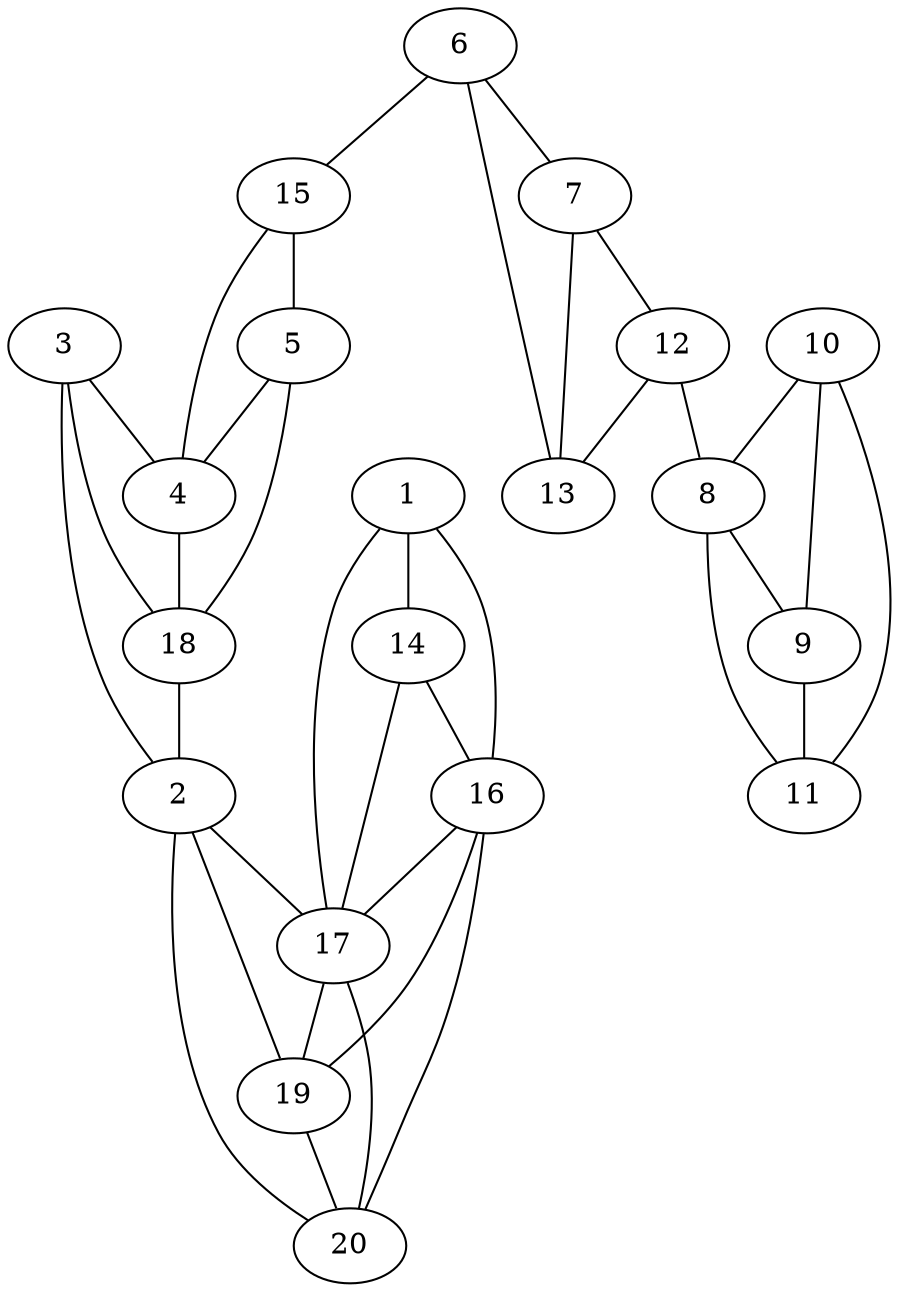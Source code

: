 graph pdb1byi {
	1	 [aaLength=14,
		sequence=KTVASCALLQAAKA,
		type=0];
	14	 [aaLength=7,
		sequence=KRYFVTG,
		type=1];
	1 -- 14	 [distance0="13.0",
		frequency=1,
		type0=1];
	16	 [aaLength=4,
		sequence=TAGY,
		type=1];
	1 -- 16	 [distance0="18.0",
		frequency=1,
		type0=2];
	17	 [aaLength=3,
		sequence=VAS,
		type=1];
	1 -- 17	 [distance0="24.0",
		frequency=1,
		type0=3];
	2	 [aaLength=8,
		sequence=SDALALQR,
		type=0];
	2 -- 17	 [distance0="14.0",
		frequency=1,
		type0=3];
	19	 [aaLength=4,
		sequence=SEKT,
		type=1];
	2 -- 19	 [distance0="10.0",
		frequency=1,
		type0=2];
	20	 [aaLength=4,
		sequence=GLRN,
		type=1];
	2 -- 20	 [distance0="4.0",
		frequency=1,
		type0=1];
	3	 [aaLength=4,
		sequence=YATV,
		type=0];
	3 -- 2	 [distance0="15.0",
		frequency=1,
		type0=3];
	4	 [aaLength=8,
		sequence=PHIISAQE,
		type=0];
	3 -- 4	 [distance0="14.0",
		frequency=1,
		type0=2];
	18	 [aaLength=3,
		sequence=YTF,
		type=1];
	3 -- 18	 [distance0="6.0",
		distance1="0.0",
		frequency=2,
		type0=1,
		type1=4];
	4 -- 18	 [distance0="8.0",
		frequency=1,
		type0=1];
	5	 [aaLength=13,
		sequence=SLVMSAGLRALEQ,
		type=0];
	5 -- 4	 [distance0="13.0",
		frequency=1,
		type0=1];
	5 -- 18	 [distance0="21.0",
		frequency=1,
		type0=3];
	6	 [aaLength=8,
		sequence=FADWVTQE,
		type=0];
	13	 [aaLength=7,
		sequence=PVILVVG,
		type=1];
	6 -- 13	 [distance0="10.0",
		distance1="0.0",
		frequency=2,
		type0=1,
		type1=4];
	7	 [aaLength=14,
		sequence=CINHAMLTAQVIQH,
		type=0];
	6 -- 7	 [distance0="21.0",
		frequency=1,
		type0=3];
	15	 [aaLength=5,
		sequence=WVLVE,
		type=1];
	6 -- 15	 [distance0="19.0",
		frequency=1,
		type0=2];
	7 -- 13	 [distance0="11.0",
		frequency=1,
		type0=1];
	12	 [aaLength=7,
		sequence=LAGWVAN,
		type=1];
	7 -- 12	 [distance0="18.0",
		distance1="0.0",
		frequency=2,
		type0=2,
		type1=4];
	8	 [aaLength=11,
		sequence=HAEYMTTLTRM,
		type=0];
	11	 [aaLength=5,
		sequence=LLGEI,
		type=1];
	8 -- 11	 [distance0="15.0",
		distance1="0.0",
		frequency=2,
		type0=1,
		type1=4];
	9	 [aaLength=3,
		sequence=AEN,
		type=0];
	8 -- 9	 [distance0="23.0",
		frequency=1,
		type0=3];
	9 -- 11	 [distance0="8.0",
		frequency=1,
		type0=1];
	10	 [aaLength=3,
		sequence=GKY,
		type=0];
	10 -- 8	 [distance0="32.0",
		frequency=1,
		type0=3];
	10 -- 11	 [distance0="17.0",
		frequency=1,
		type0=2];
	10 -- 9	 [distance0="9.0",
		frequency=1,
		type0=1];
	12 -- 8	 [distance0="15.0",
		distance1="0.0",
		frequency=2,
		type0=1,
		type1=4];
	12 -- 13	 [distance0="29.0",
		frequency=1,
		type0=3];
	14 -- 16	 [distance0="31.0",
		distance1="0.0",
		frequency=2,
		type0=2,
		type1=4];
	14 -- 17	 [distance0="37.0",
		frequency=1,
		type0=3];
	15 -- 4	 [distance0="29.0",
		frequency=1,
		type0=3];
	15 -- 5	 [distance0="16.0",
		frequency=1,
		type0=1];
	16 -- 17	 [distance0="6.0",
		distance1="0.0",
		frequency=2,
		type0=1,
		type1=4];
	16 -- 19	 [distance0="10.0",
		frequency=1,
		type0=2];
	16 -- 20	 [distance0="16.0",
		frequency=1,
		type0=3];
	17 -- 19	 [distance0="4.0",
		distance1="0.0",
		frequency=2,
		type0=1,
		type1=4];
	17 -- 20	 [distance0="10.0",
		frequency=1,
		type0=3];
	18 -- 2	 [distance0="21.0",
		frequency=1,
		type0=3];
	19 -- 20	 [distance0="6.0",
		distance1="0.0",
		frequency=2,
		type0=2,
		type1=4];
}
